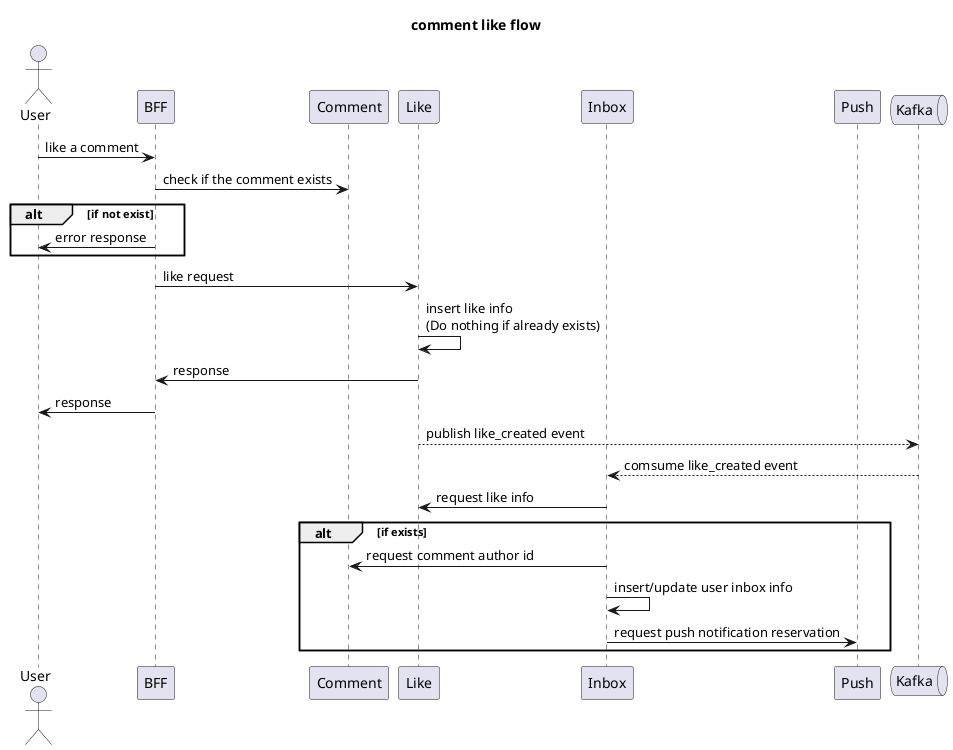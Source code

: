 @startuml
title "comment like flow"

actor User as user
participant BFF as bff
participant Comment as comment
participant Like as like
participant Inbox as inbox
participant Push as push
queue Kafka as kafka

user -> bff: like a comment
bff -> comment: check if the comment exists
alt if not exist
user <- bff: error response
end
bff -> like: like request
like -> like: insert like info\n(Do nothing if already exists)
bff <- like: response
user <- bff: response
like --> kafka: publish like_created event
kafka --> inbox: comsume like_created event
inbox -> like: request like info
alt if exists
inbox -> comment: request comment author id
inbox -> inbox: insert/update user inbox info
inbox -> push: request push notification reservation
end
@enduml
